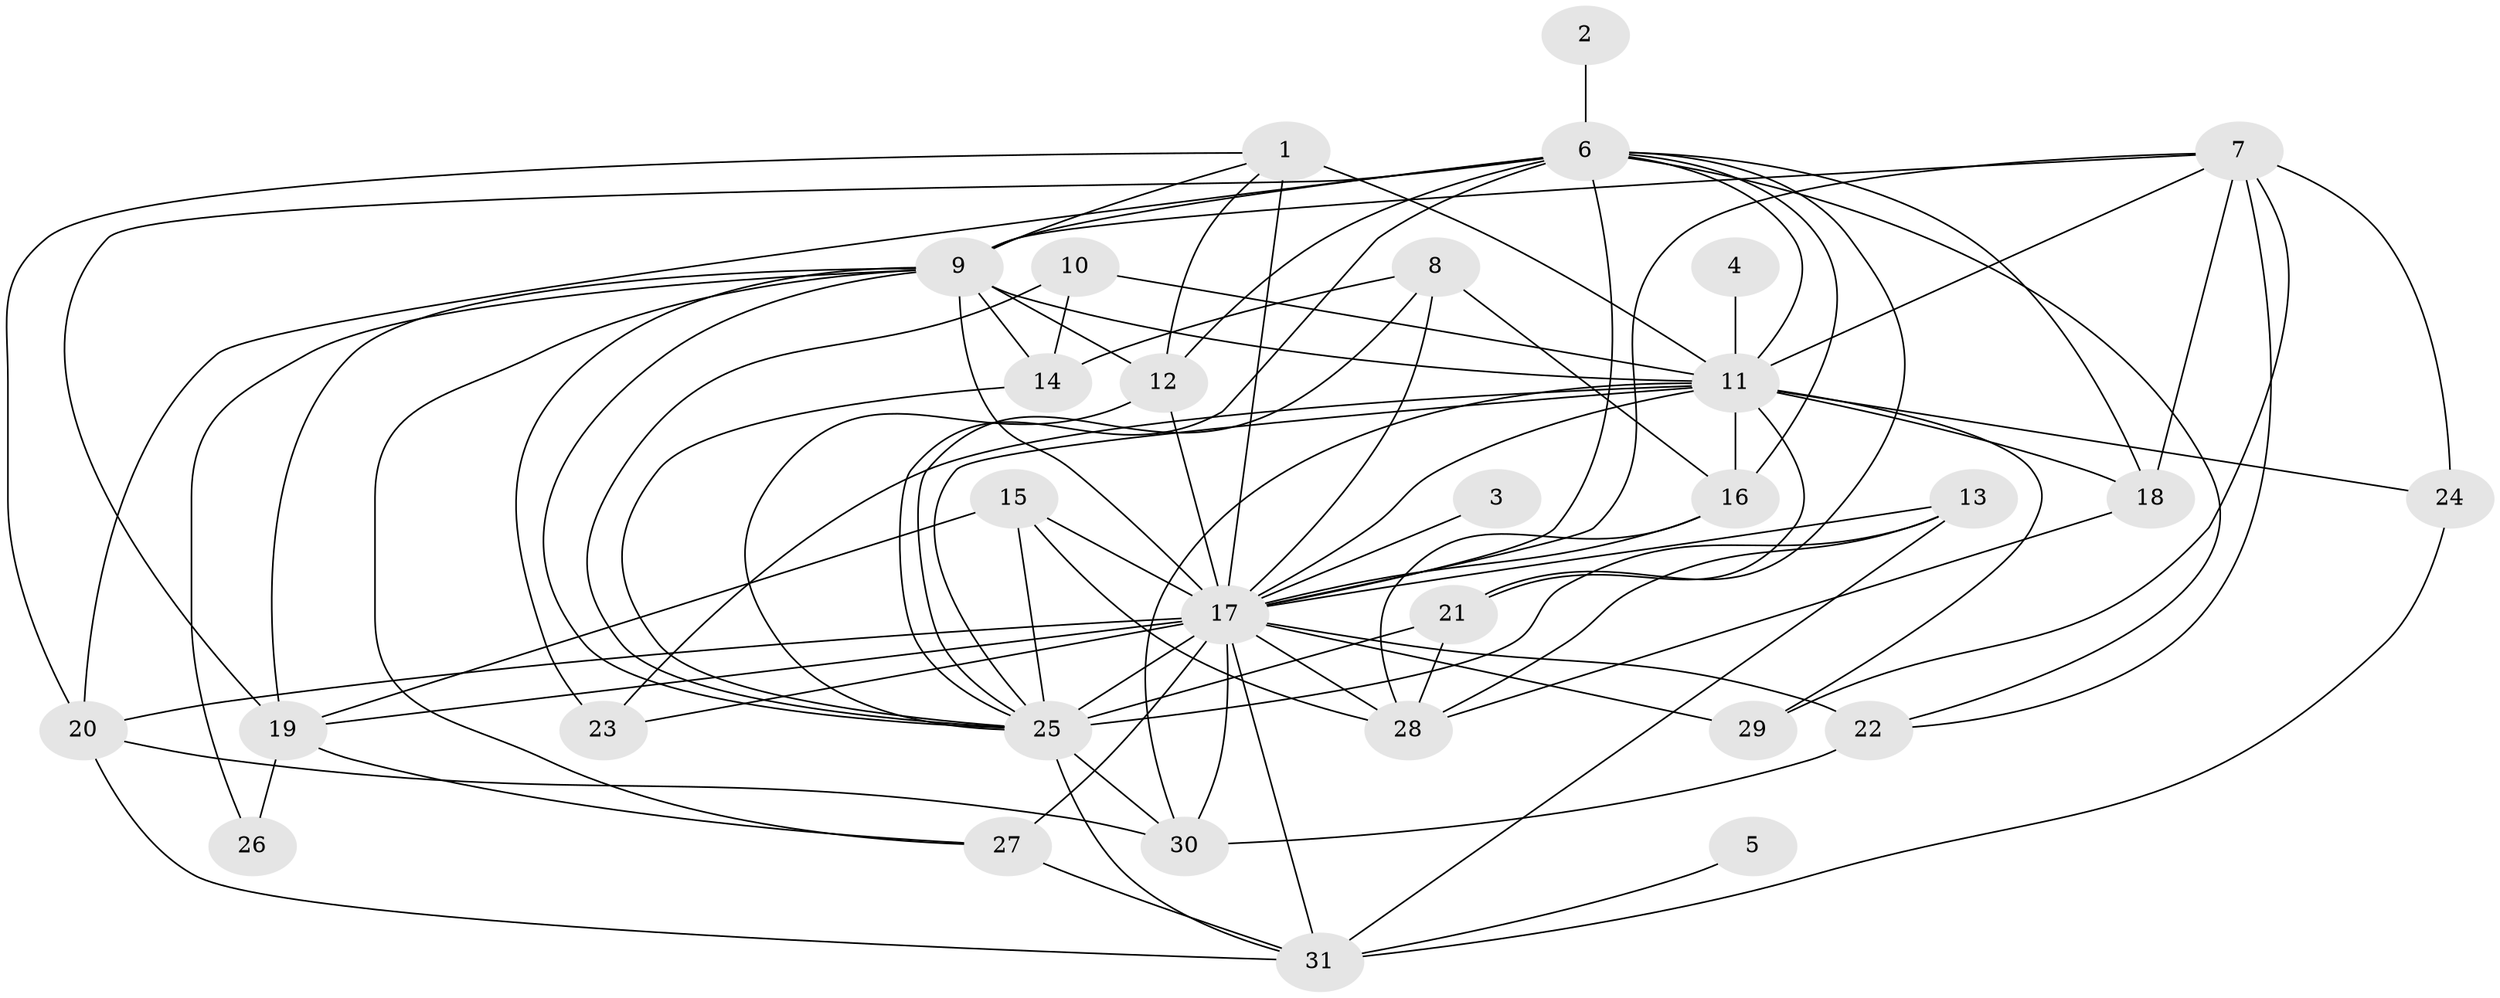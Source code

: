 // original degree distribution, {20: 0.019417475728155338, 18: 0.02912621359223301, 19: 0.019417475728155338, 16: 0.009708737864077669, 21: 0.019417475728155338, 5: 0.07766990291262135, 7: 0.019417475728155338, 2: 0.5048543689320388, 9: 0.009708737864077669, 4: 0.05825242718446602, 3: 0.20388349514563106, 6: 0.02912621359223301}
// Generated by graph-tools (version 1.1) at 2025/36/03/04/25 23:36:23]
// undirected, 31 vertices, 87 edges
graph export_dot {
  node [color=gray90,style=filled];
  1;
  2;
  3;
  4;
  5;
  6;
  7;
  8;
  9;
  10;
  11;
  12;
  13;
  14;
  15;
  16;
  17;
  18;
  19;
  20;
  21;
  22;
  23;
  24;
  25;
  26;
  27;
  28;
  29;
  30;
  31;
  1 -- 9 [weight=1.0];
  1 -- 11 [weight=1.0];
  1 -- 12 [weight=1.0];
  1 -- 17 [weight=4.0];
  1 -- 20 [weight=2.0];
  2 -- 6 [weight=1.0];
  3 -- 17 [weight=1.0];
  4 -- 11 [weight=1.0];
  5 -- 31 [weight=1.0];
  6 -- 9 [weight=2.0];
  6 -- 11 [weight=1.0];
  6 -- 12 [weight=1.0];
  6 -- 16 [weight=1.0];
  6 -- 17 [weight=8.0];
  6 -- 18 [weight=1.0];
  6 -- 19 [weight=1.0];
  6 -- 20 [weight=1.0];
  6 -- 21 [weight=1.0];
  6 -- 22 [weight=1.0];
  6 -- 25 [weight=2.0];
  7 -- 9 [weight=1.0];
  7 -- 11 [weight=1.0];
  7 -- 17 [weight=1.0];
  7 -- 18 [weight=1.0];
  7 -- 22 [weight=1.0];
  7 -- 24 [weight=1.0];
  7 -- 29 [weight=1.0];
  8 -- 14 [weight=1.0];
  8 -- 16 [weight=1.0];
  8 -- 17 [weight=1.0];
  8 -- 25 [weight=1.0];
  9 -- 11 [weight=2.0];
  9 -- 12 [weight=1.0];
  9 -- 14 [weight=3.0];
  9 -- 17 [weight=13.0];
  9 -- 19 [weight=1.0];
  9 -- 23 [weight=2.0];
  9 -- 25 [weight=2.0];
  9 -- 26 [weight=1.0];
  9 -- 27 [weight=1.0];
  10 -- 11 [weight=1.0];
  10 -- 14 [weight=1.0];
  10 -- 25 [weight=1.0];
  11 -- 16 [weight=1.0];
  11 -- 17 [weight=7.0];
  11 -- 18 [weight=1.0];
  11 -- 21 [weight=1.0];
  11 -- 23 [weight=1.0];
  11 -- 24 [weight=1.0];
  11 -- 25 [weight=1.0];
  11 -- 29 [weight=1.0];
  11 -- 30 [weight=1.0];
  12 -- 17 [weight=2.0];
  12 -- 25 [weight=1.0];
  13 -- 17 [weight=1.0];
  13 -- 25 [weight=1.0];
  13 -- 28 [weight=1.0];
  13 -- 31 [weight=1.0];
  14 -- 25 [weight=1.0];
  15 -- 17 [weight=3.0];
  15 -- 19 [weight=1.0];
  15 -- 25 [weight=1.0];
  15 -- 28 [weight=1.0];
  16 -- 17 [weight=2.0];
  16 -- 28 [weight=1.0];
  17 -- 19 [weight=1.0];
  17 -- 20 [weight=1.0];
  17 -- 22 [weight=2.0];
  17 -- 23 [weight=1.0];
  17 -- 25 [weight=11.0];
  17 -- 27 [weight=2.0];
  17 -- 28 [weight=2.0];
  17 -- 29 [weight=2.0];
  17 -- 30 [weight=1.0];
  17 -- 31 [weight=2.0];
  18 -- 28 [weight=1.0];
  19 -- 26 [weight=1.0];
  19 -- 27 [weight=1.0];
  20 -- 30 [weight=1.0];
  20 -- 31 [weight=1.0];
  21 -- 25 [weight=1.0];
  21 -- 28 [weight=1.0];
  22 -- 30 [weight=1.0];
  24 -- 31 [weight=1.0];
  25 -- 30 [weight=1.0];
  25 -- 31 [weight=1.0];
  27 -- 31 [weight=1.0];
}
